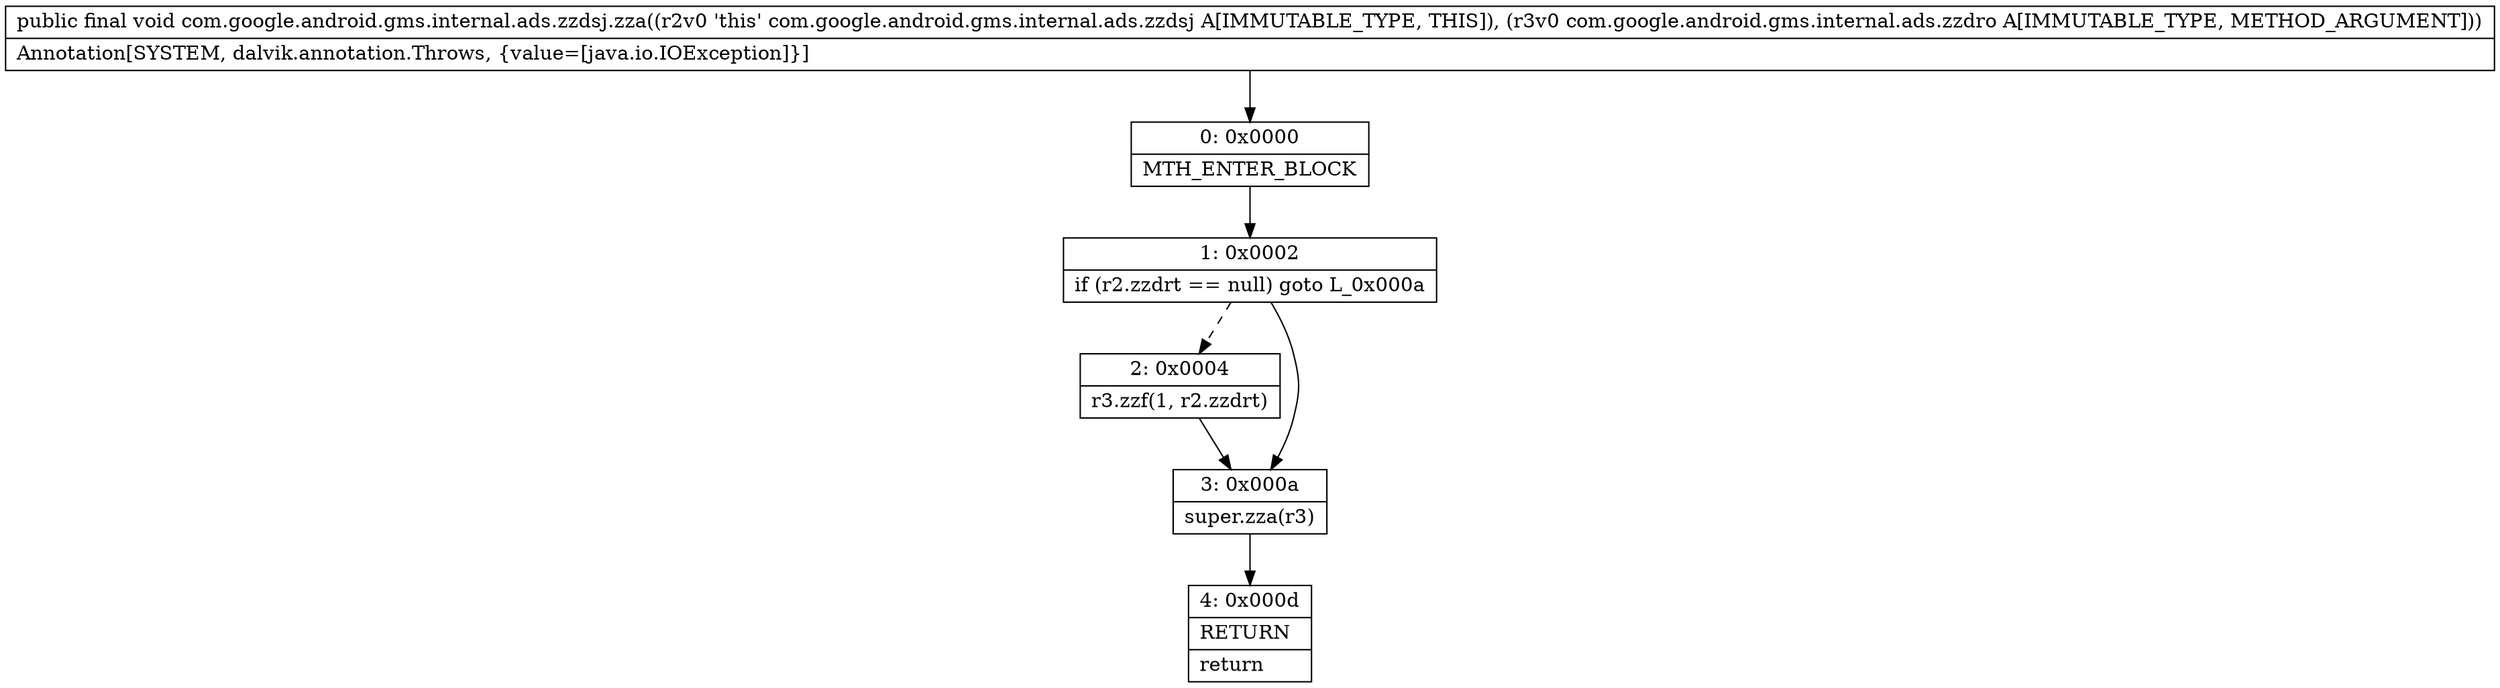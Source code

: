 digraph "CFG forcom.google.android.gms.internal.ads.zzdsj.zza(Lcom\/google\/android\/gms\/internal\/ads\/zzdro;)V" {
Node_0 [shape=record,label="{0\:\ 0x0000|MTH_ENTER_BLOCK\l}"];
Node_1 [shape=record,label="{1\:\ 0x0002|if (r2.zzdrt == null) goto L_0x000a\l}"];
Node_2 [shape=record,label="{2\:\ 0x0004|r3.zzf(1, r2.zzdrt)\l}"];
Node_3 [shape=record,label="{3\:\ 0x000a|super.zza(r3)\l}"];
Node_4 [shape=record,label="{4\:\ 0x000d|RETURN\l|return\l}"];
MethodNode[shape=record,label="{public final void com.google.android.gms.internal.ads.zzdsj.zza((r2v0 'this' com.google.android.gms.internal.ads.zzdsj A[IMMUTABLE_TYPE, THIS]), (r3v0 com.google.android.gms.internal.ads.zzdro A[IMMUTABLE_TYPE, METHOD_ARGUMENT]))  | Annotation[SYSTEM, dalvik.annotation.Throws, \{value=[java.io.IOException]\}]\l}"];
MethodNode -> Node_0;
Node_0 -> Node_1;
Node_1 -> Node_2[style=dashed];
Node_1 -> Node_3;
Node_2 -> Node_3;
Node_3 -> Node_4;
}

